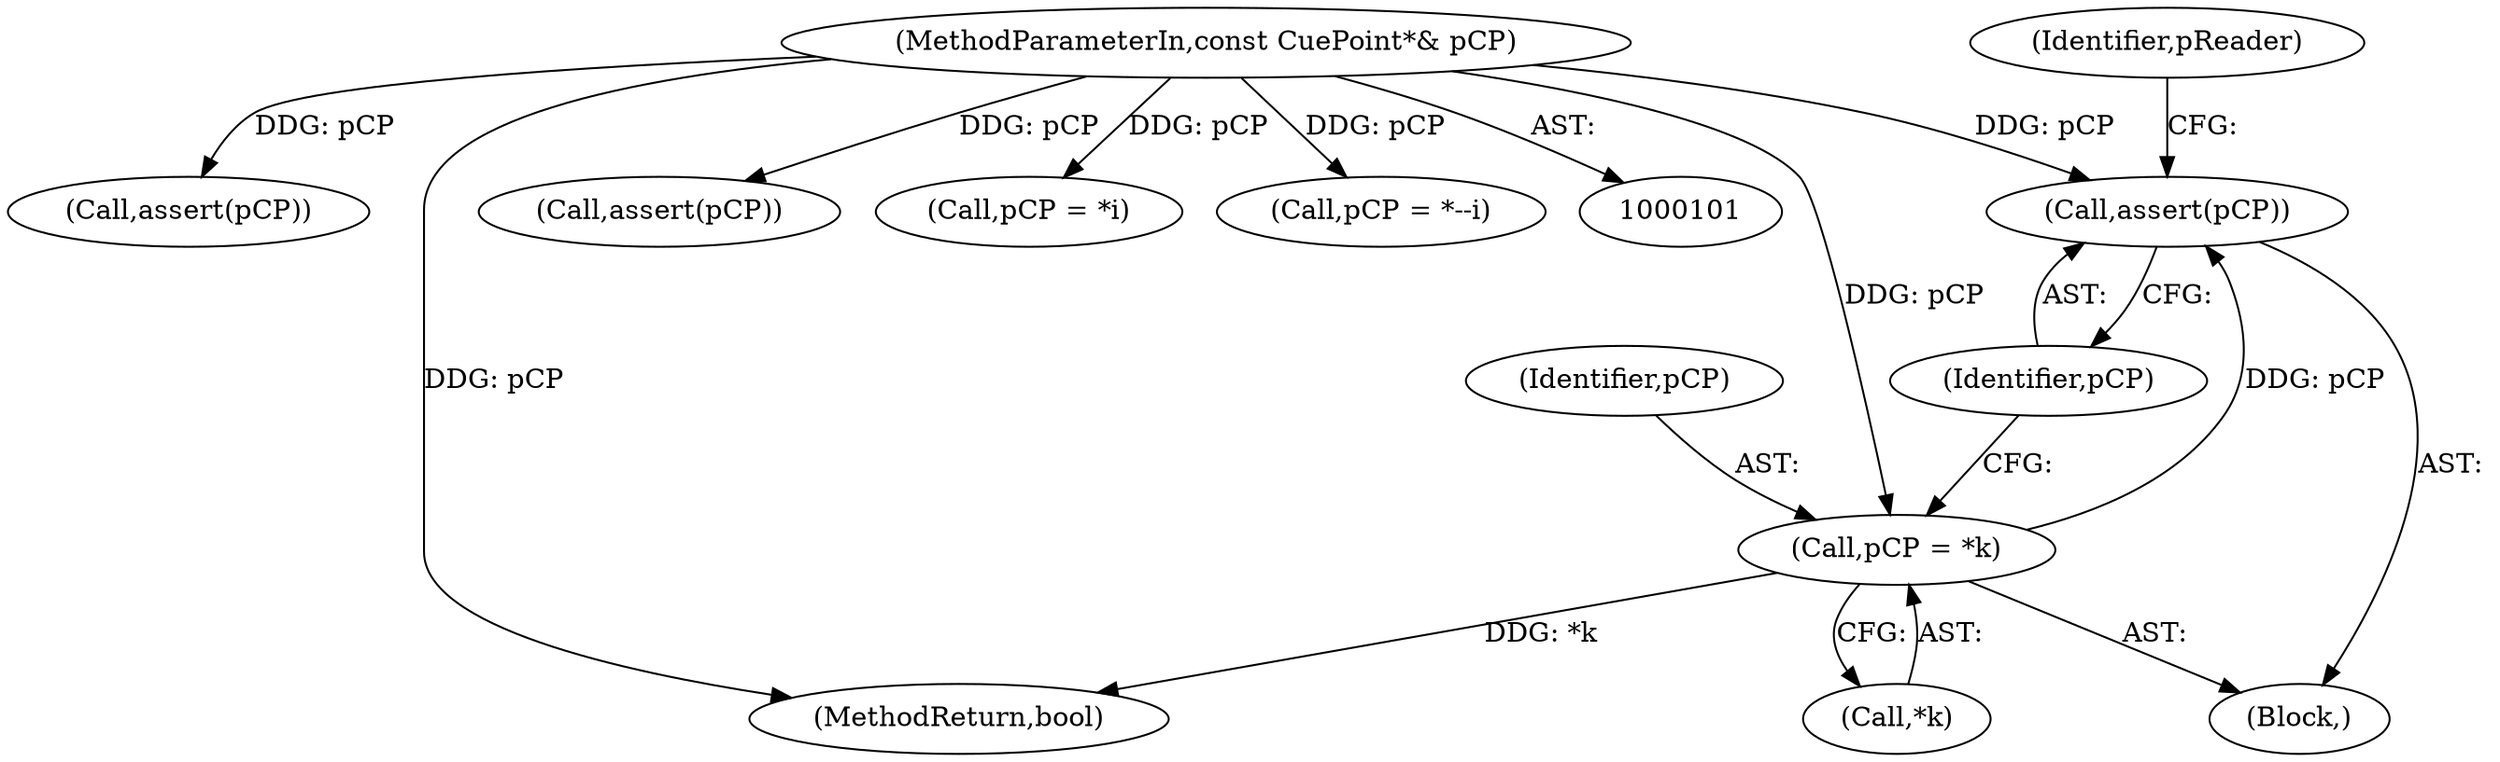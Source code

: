 digraph "1_Android_cc274e2abe8b2a6698a5c47d8aa4bb45f1f9538d_9@API" {
"1000185" [label="(Call,assert(pCP))"];
"1000181" [label="(Call,pCP = *k)"];
"1000104" [label="(MethodParameterIn,const CuePoint*& pCP)"];
"1000183" [label="(Call,*k)"];
"1000182" [label="(Identifier,pCP)"];
"1000228" [label="(Call,assert(pCP))"];
"1000188" [label="(Identifier,pReader)"];
"1000104" [label="(MethodParameterIn,const CuePoint*& pCP)"];
"1000243" [label="(MethodReturn,bool)"];
"1000185" [label="(Call,assert(pCP))"];
"1000142" [label="(Call,assert(pCP))"];
"1000186" [label="(Identifier,pCP)"];
"1000138" [label="(Call,pCP = *i)"];
"1000181" [label="(Call,pCP = *k)"];
"1000223" [label="(Call,pCP = *--i)"];
"1000167" [label="(Block,)"];
"1000185" -> "1000167"  [label="AST: "];
"1000185" -> "1000186"  [label="CFG: "];
"1000186" -> "1000185"  [label="AST: "];
"1000188" -> "1000185"  [label="CFG: "];
"1000181" -> "1000185"  [label="DDG: pCP"];
"1000104" -> "1000185"  [label="DDG: pCP"];
"1000181" -> "1000167"  [label="AST: "];
"1000181" -> "1000183"  [label="CFG: "];
"1000182" -> "1000181"  [label="AST: "];
"1000183" -> "1000181"  [label="AST: "];
"1000186" -> "1000181"  [label="CFG: "];
"1000181" -> "1000243"  [label="DDG: *k"];
"1000104" -> "1000181"  [label="DDG: pCP"];
"1000104" -> "1000101"  [label="AST: "];
"1000104" -> "1000243"  [label="DDG: pCP"];
"1000104" -> "1000138"  [label="DDG: pCP"];
"1000104" -> "1000142"  [label="DDG: pCP"];
"1000104" -> "1000223"  [label="DDG: pCP"];
"1000104" -> "1000228"  [label="DDG: pCP"];
}
